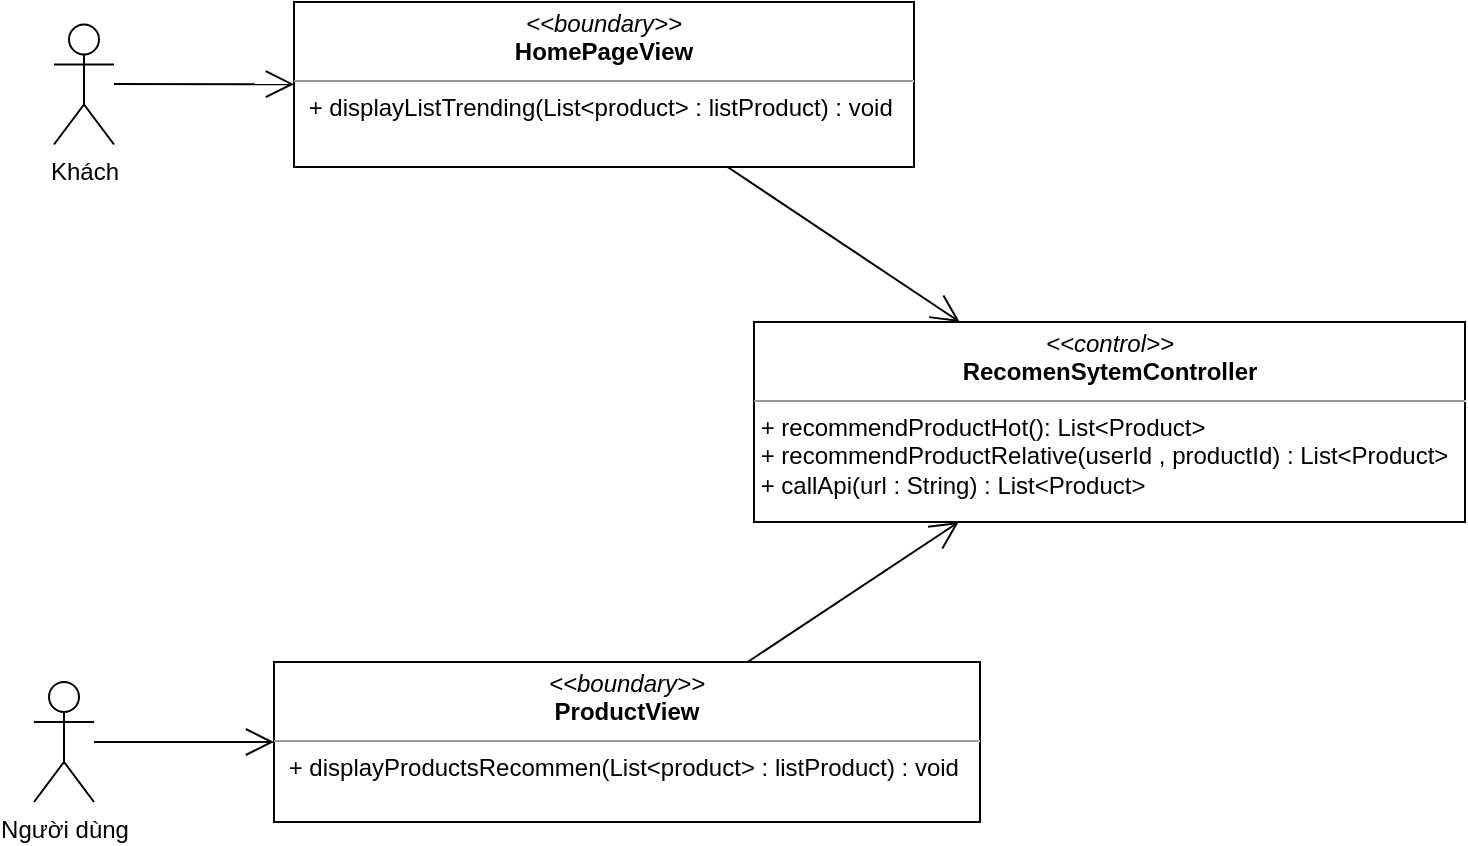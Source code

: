 <mxfile version="14.8.4" type="device"><diagram id="WwPwmWtiRU25C5_f-Wo9" name="Page-1"><mxGraphModel dx="1865" dy="1690" grid="1" gridSize="10" guides="1" tooltips="1" connect="1" arrows="1" fold="1" page="1" pageScale="1" pageWidth="827" pageHeight="1169" math="0" shadow="0"><root><mxCell id="0"/><mxCell id="1" parent="0"/><mxCell id="1PwelcsF98xSTbT21Ckk-1" value="&lt;p style=&quot;margin: 0px ; margin-top: 4px ; text-align: center&quot;&gt;&lt;i&gt;&amp;lt;&amp;lt;boundary&amp;gt;&amp;gt;&lt;/i&gt;&lt;br&gt;&lt;b&gt;HomePageView&lt;/b&gt;&lt;/p&gt;&lt;hr size=&quot;1&quot;&gt;&lt;p style=&quot;margin: 0px ; margin-left: 4px&quot;&gt;&lt;span&gt;&amp;nbsp;+ displayListTrending(List&amp;lt;product&amp;gt; : listProduct) : void&lt;/span&gt;&lt;br&gt;&lt;/p&gt;" style="verticalAlign=top;align=left;overflow=fill;fontSize=12;fontFamily=Helvetica;html=1;" parent="1" vertex="1"><mxGeometry x="120" y="-320" width="310" height="82.5" as="geometry"/></mxCell><mxCell id="1PwelcsF98xSTbT21Ckk-2" value="Người dùng" style="shape=umlActor;verticalLabelPosition=bottom;verticalAlign=top;html=1;" parent="1" vertex="1"><mxGeometry x="-10" y="20" width="30" height="60" as="geometry"/></mxCell><mxCell id="1PwelcsF98xSTbT21Ckk-3" value="&lt;p style=&quot;margin: 0px ; margin-top: 4px ; text-align: center&quot;&gt;&lt;i&gt;&amp;lt;&amp;lt;boundary&amp;gt;&amp;gt;&lt;/i&gt;&lt;br&gt;&lt;b&gt;ProductView&lt;/b&gt;&lt;/p&gt;&lt;hr size=&quot;1&quot;&gt;&lt;p style=&quot;margin: 0px ; margin-left: 4px&quot;&gt;&lt;span&gt;&amp;nbsp;+ displayProductsRecommen(List&amp;lt;product&amp;gt; : listProduct) : void&lt;/span&gt;&lt;br&gt;&lt;/p&gt;" style="verticalAlign=top;align=left;overflow=fill;fontSize=12;fontFamily=Helvetica;html=1;" parent="1" vertex="1"><mxGeometry x="110" y="10" width="353" height="80" as="geometry"/></mxCell><mxCell id="1PwelcsF98xSTbT21Ckk-5" value="&lt;p style=&quot;margin: 0px ; margin-top: 4px ; text-align: center&quot;&gt;&lt;i&gt;&amp;lt;&amp;lt;control&amp;gt;&amp;gt;&lt;/i&gt;&lt;br&gt;&lt;b&gt;RecomenSytemController&lt;/b&gt;&lt;/p&gt;&lt;hr size=&quot;1&quot;&gt;&amp;nbsp;+ recommendProductHot(): List&amp;lt;Product&amp;gt;&lt;br&gt;&amp;nbsp;+ recommendProductRelative(userId , productId) : List&amp;lt;Product&amp;gt;&lt;br&gt;&amp;nbsp;+ callApi(url : String) : List&amp;lt;Product&amp;gt;" style="verticalAlign=top;align=left;overflow=fill;fontSize=12;fontFamily=Helvetica;html=1;" parent="1" vertex="1"><mxGeometry x="350" y="-160" width="355.5" height="100" as="geometry"/></mxCell><mxCell id="1PwelcsF98xSTbT21Ckk-6" value="Khách" style="shape=umlActor;verticalLabelPosition=bottom;verticalAlign=top;html=1;" parent="1" vertex="1"><mxGeometry y="-308.75" width="30" height="60" as="geometry"/></mxCell><mxCell id="1PwelcsF98xSTbT21Ckk-7" value="" style="endArrow=open;endFill=1;endSize=12;html=1;" parent="1" target="1PwelcsF98xSTbT21Ckk-1" edge="1"><mxGeometry width="160" relative="1" as="geometry"><mxPoint x="30" y="-279" as="sourcePoint"/><mxPoint x="430" y="-20" as="targetPoint"/></mxGeometry></mxCell><mxCell id="1PwelcsF98xSTbT21Ckk-8" value="" style="endArrow=open;endFill=1;endSize=12;html=1;" parent="1" source="1PwelcsF98xSTbT21Ckk-1" target="1PwelcsF98xSTbT21Ckk-5" edge="1"><mxGeometry width="160" relative="1" as="geometry"><mxPoint x="270" y="-20" as="sourcePoint"/><mxPoint x="430" y="-20" as="targetPoint"/></mxGeometry></mxCell><mxCell id="1PwelcsF98xSTbT21Ckk-9" value="" style="endArrow=open;endFill=1;endSize=12;html=1;" parent="1" source="1PwelcsF98xSTbT21Ckk-3" target="1PwelcsF98xSTbT21Ckk-5" edge="1"><mxGeometry width="160" relative="1" as="geometry"><mxPoint x="270" y="-20" as="sourcePoint"/><mxPoint x="430" y="-20" as="targetPoint"/></mxGeometry></mxCell><mxCell id="1PwelcsF98xSTbT21Ckk-10" value="" style="endArrow=open;endFill=1;endSize=12;html=1;" parent="1" target="1PwelcsF98xSTbT21Ckk-3" edge="1"><mxGeometry width="160" relative="1" as="geometry"><mxPoint x="20" y="50" as="sourcePoint"/><mxPoint x="60" y="20" as="targetPoint"/></mxGeometry></mxCell></root></mxGraphModel></diagram></mxfile>